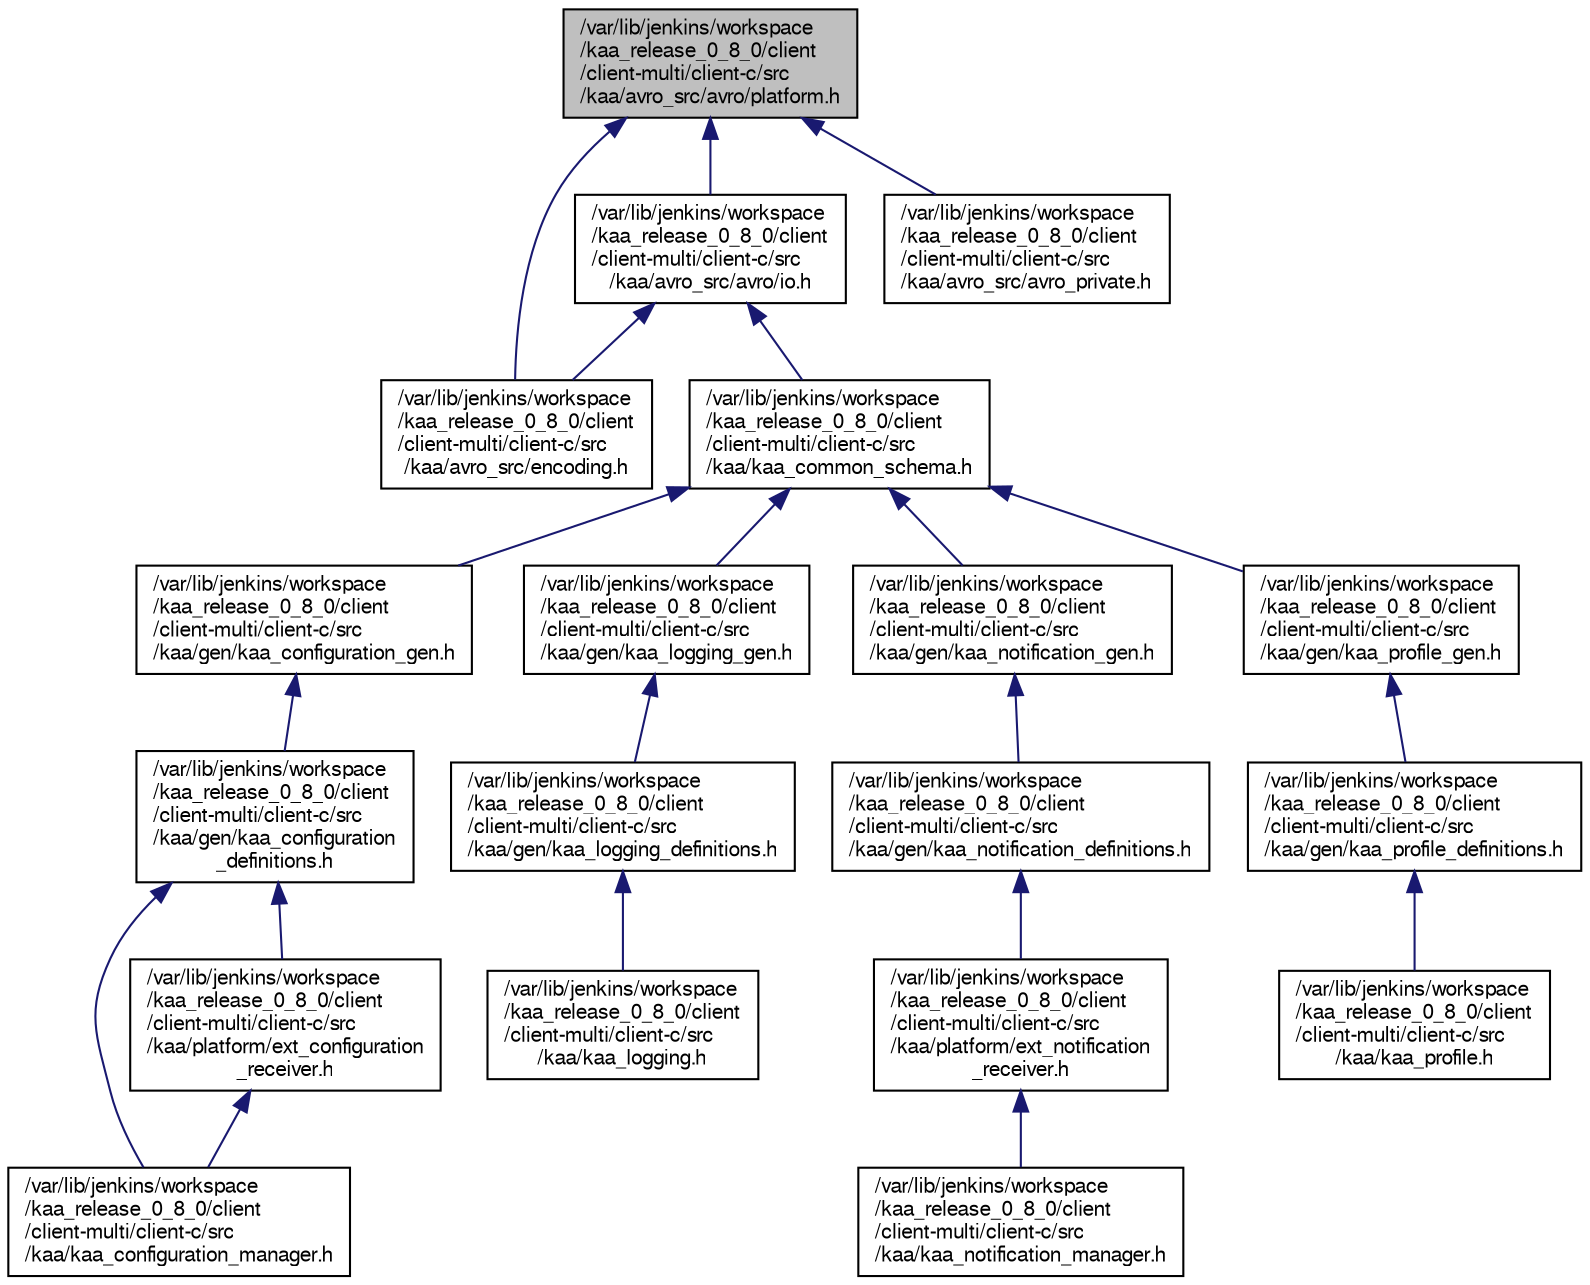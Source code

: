 digraph "/var/lib/jenkins/workspace/kaa_release_0_8_0/client/client-multi/client-c/src/kaa/avro_src/avro/platform.h"
{
  bgcolor="transparent";
  edge [fontname="FreeSans",fontsize="10",labelfontname="FreeSans",labelfontsize="10"];
  node [fontname="FreeSans",fontsize="10",shape=record];
  Node1 [label="/var/lib/jenkins/workspace\l/kaa_release_0_8_0/client\l/client-multi/client-c/src\l/kaa/avro_src/avro/platform.h",height=0.2,width=0.4,color="black", fillcolor="grey75", style="filled" fontcolor="black"];
  Node1 -> Node2 [dir="back",color="midnightblue",fontsize="10",style="solid",fontname="FreeSans"];
  Node2 [label="/var/lib/jenkins/workspace\l/kaa_release_0_8_0/client\l/client-multi/client-c/src\l/kaa/avro_src/avro/io.h",height=0.2,width=0.4,color="black",URL="$io_8h.html"];
  Node2 -> Node3 [dir="back",color="midnightblue",fontsize="10",style="solid",fontname="FreeSans"];
  Node3 [label="/var/lib/jenkins/workspace\l/kaa_release_0_8_0/client\l/client-multi/client-c/src\l/kaa/avro_src/encoding.h",height=0.2,width=0.4,color="black",URL="$encoding_8h.html"];
  Node2 -> Node4 [dir="back",color="midnightblue",fontsize="10",style="solid",fontname="FreeSans"];
  Node4 [label="/var/lib/jenkins/workspace\l/kaa_release_0_8_0/client\l/client-multi/client-c/src\l/kaa/kaa_common_schema.h",height=0.2,width=0.4,color="black",URL="$kaa__common__schema_8h.html"];
  Node4 -> Node5 [dir="back",color="midnightblue",fontsize="10",style="solid",fontname="FreeSans"];
  Node5 [label="/var/lib/jenkins/workspace\l/kaa_release_0_8_0/client\l/client-multi/client-c/src\l/kaa/gen/kaa_configuration_gen.h",height=0.2,width=0.4,color="black",URL="$kaa__configuration__gen_8h.html"];
  Node5 -> Node6 [dir="back",color="midnightblue",fontsize="10",style="solid",fontname="FreeSans"];
  Node6 [label="/var/lib/jenkins/workspace\l/kaa_release_0_8_0/client\l/client-multi/client-c/src\l/kaa/gen/kaa_configuration\l_definitions.h",height=0.2,width=0.4,color="black",URL="$kaa__configuration__definitions_8h.html"];
  Node6 -> Node7 [dir="back",color="midnightblue",fontsize="10",style="solid",fontname="FreeSans"];
  Node7 [label="/var/lib/jenkins/workspace\l/kaa_release_0_8_0/client\l/client-multi/client-c/src\l/kaa/kaa_configuration_manager.h",height=0.2,width=0.4,color="black",URL="$kaa__configuration__manager_8h.html"];
  Node6 -> Node8 [dir="back",color="midnightblue",fontsize="10",style="solid",fontname="FreeSans"];
  Node8 [label="/var/lib/jenkins/workspace\l/kaa_release_0_8_0/client\l/client-multi/client-c/src\l/kaa/platform/ext_configuration\l_receiver.h",height=0.2,width=0.4,color="black",URL="$ext__configuration__receiver_8h.html",tooltip="External interface for receiving configuration updates used by Kaa Configuration subsystem. Should be implemented to automatically receive configuration updates. "];
  Node8 -> Node7 [dir="back",color="midnightblue",fontsize="10",style="solid",fontname="FreeSans"];
  Node4 -> Node9 [dir="back",color="midnightblue",fontsize="10",style="solid",fontname="FreeSans"];
  Node9 [label="/var/lib/jenkins/workspace\l/kaa_release_0_8_0/client\l/client-multi/client-c/src\l/kaa/gen/kaa_logging_gen.h",height=0.2,width=0.4,color="black",URL="$kaa__logging__gen_8h.html"];
  Node9 -> Node10 [dir="back",color="midnightblue",fontsize="10",style="solid",fontname="FreeSans"];
  Node10 [label="/var/lib/jenkins/workspace\l/kaa_release_0_8_0/client\l/client-multi/client-c/src\l/kaa/gen/kaa_logging_definitions.h",height=0.2,width=0.4,color="black",URL="$kaa__logging__definitions_8h.html"];
  Node10 -> Node11 [dir="back",color="midnightblue",fontsize="10",style="solid",fontname="FreeSans"];
  Node11 [label="/var/lib/jenkins/workspace\l/kaa_release_0_8_0/client\l/client-multi/client-c/src\l/kaa/kaa_logging.h",height=0.2,width=0.4,color="black",URL="$kaa__logging_8h.html",tooltip="Kaa data logging subsystem API. "];
  Node4 -> Node12 [dir="back",color="midnightblue",fontsize="10",style="solid",fontname="FreeSans"];
  Node12 [label="/var/lib/jenkins/workspace\l/kaa_release_0_8_0/client\l/client-multi/client-c/src\l/kaa/gen/kaa_notification_gen.h",height=0.2,width=0.4,color="black",URL="$kaa__notification__gen_8h.html"];
  Node12 -> Node13 [dir="back",color="midnightblue",fontsize="10",style="solid",fontname="FreeSans"];
  Node13 [label="/var/lib/jenkins/workspace\l/kaa_release_0_8_0/client\l/client-multi/client-c/src\l/kaa/gen/kaa_notification_definitions.h",height=0.2,width=0.4,color="black",URL="$kaa__notification__definitions_8h.html"];
  Node13 -> Node14 [dir="back",color="midnightblue",fontsize="10",style="solid",fontname="FreeSans"];
  Node14 [label="/var/lib/jenkins/workspace\l/kaa_release_0_8_0/client\l/client-multi/client-c/src\l/kaa/platform/ext_notification\l_receiver.h",height=0.2,width=0.4,color="black",URL="$ext__notification__receiver_8h.html"];
  Node14 -> Node15 [dir="back",color="midnightblue",fontsize="10",style="solid",fontname="FreeSans"];
  Node15 [label="/var/lib/jenkins/workspace\l/kaa_release_0_8_0/client\l/client-multi/client-c/src\l/kaa/kaa_notification_manager.h",height=0.2,width=0.4,color="black",URL="$kaa__notification__manager_8h.html"];
  Node4 -> Node16 [dir="back",color="midnightblue",fontsize="10",style="solid",fontname="FreeSans"];
  Node16 [label="/var/lib/jenkins/workspace\l/kaa_release_0_8_0/client\l/client-multi/client-c/src\l/kaa/gen/kaa_profile_gen.h",height=0.2,width=0.4,color="black",URL="$kaa__profile__gen_8h.html"];
  Node16 -> Node17 [dir="back",color="midnightblue",fontsize="10",style="solid",fontname="FreeSans"];
  Node17 [label="/var/lib/jenkins/workspace\l/kaa_release_0_8_0/client\l/client-multi/client-c/src\l/kaa/gen/kaa_profile_definitions.h",height=0.2,width=0.4,color="black",URL="$kaa__profile__definitions_8h.html"];
  Node17 -> Node18 [dir="back",color="midnightblue",fontsize="10",style="solid",fontname="FreeSans"];
  Node18 [label="/var/lib/jenkins/workspace\l/kaa_release_0_8_0/client\l/client-multi/client-c/src\l/kaa/kaa_profile.h",height=0.2,width=0.4,color="black",URL="$kaa__profile_8h.html",tooltip="Kaa profile reporting API. "];
  Node1 -> Node19 [dir="back",color="midnightblue",fontsize="10",style="solid",fontname="FreeSans"];
  Node19 [label="/var/lib/jenkins/workspace\l/kaa_release_0_8_0/client\l/client-multi/client-c/src\l/kaa/avro_src/avro_private.h",height=0.2,width=0.4,color="black",URL="$avro__private_8h.html"];
  Node1 -> Node3 [dir="back",color="midnightblue",fontsize="10",style="solid",fontname="FreeSans"];
}
